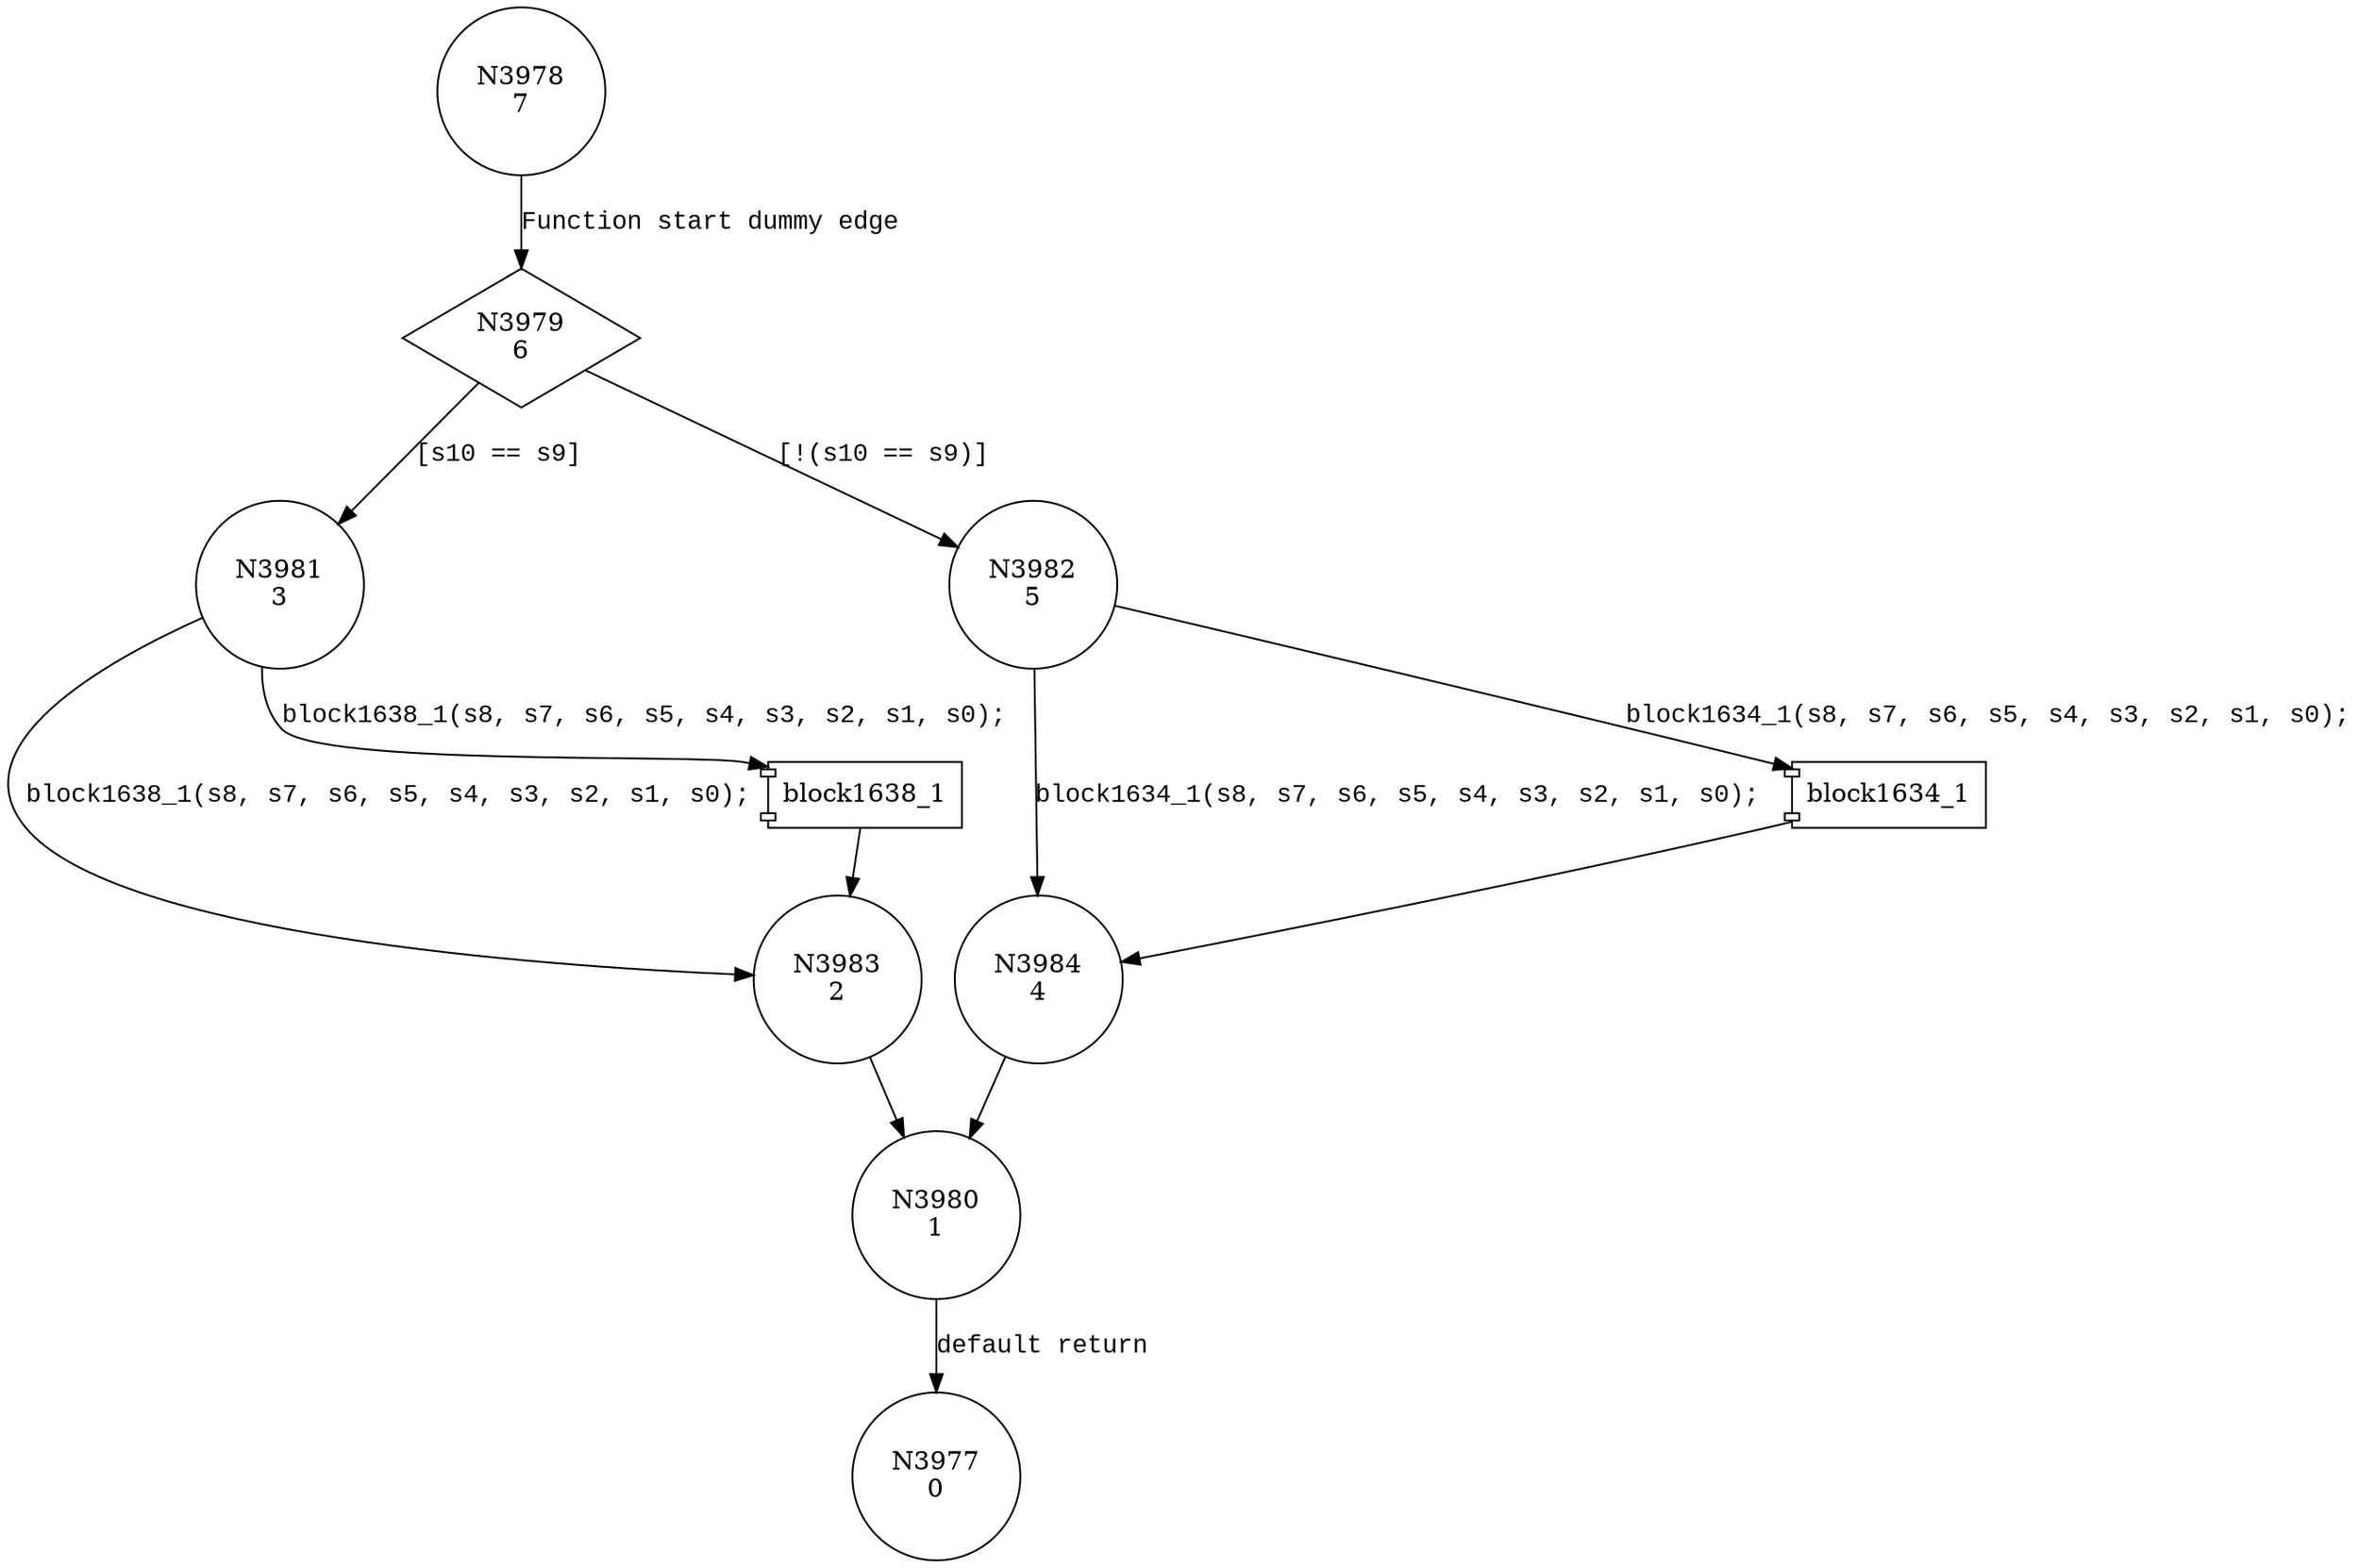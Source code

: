 digraph jump1611_1 {
3979 [shape="diamond" label="N3979\n6"]
3981 [shape="circle" label="N3981\n3"]
3982 [shape="circle" label="N3982\n5"]
3984 [shape="circle" label="N3984\n4"]
3980 [shape="circle" label="N3980\n1"]
3977 [shape="circle" label="N3977\n0"]
3983 [shape="circle" label="N3983\n2"]
3978 [shape="circle" label="N3978\n7"]
3979 -> 3981 [label="[s10 == s9]" fontname="Courier New"]
3979 -> 3982 [label="[!(s10 == s9)]" fontname="Courier New"]
100178 [shape="component" label="block1634_1"]
3982 -> 100178 [label="block1634_1(s8, s7, s6, s5, s4, s3, s2, s1, s0);" fontname="Courier New"]
100178 -> 3984 [label="" fontname="Courier New"]
3982 -> 3984 [label="block1634_1(s8, s7, s6, s5, s4, s3, s2, s1, s0);" fontname="Courier New"]
3984 -> 3980 [label="" fontname="Courier New"]
3980 -> 3977 [label="default return" fontname="Courier New"]
100179 [shape="component" label="block1638_1"]
3981 -> 100179 [label="block1638_1(s8, s7, s6, s5, s4, s3, s2, s1, s0);" fontname="Courier New"]
100179 -> 3983 [label="" fontname="Courier New"]
3981 -> 3983 [label="block1638_1(s8, s7, s6, s5, s4, s3, s2, s1, s0);" fontname="Courier New"]
3983 -> 3980 [label="" fontname="Courier New"]
3978 -> 3979 [label="Function start dummy edge" fontname="Courier New"]
}